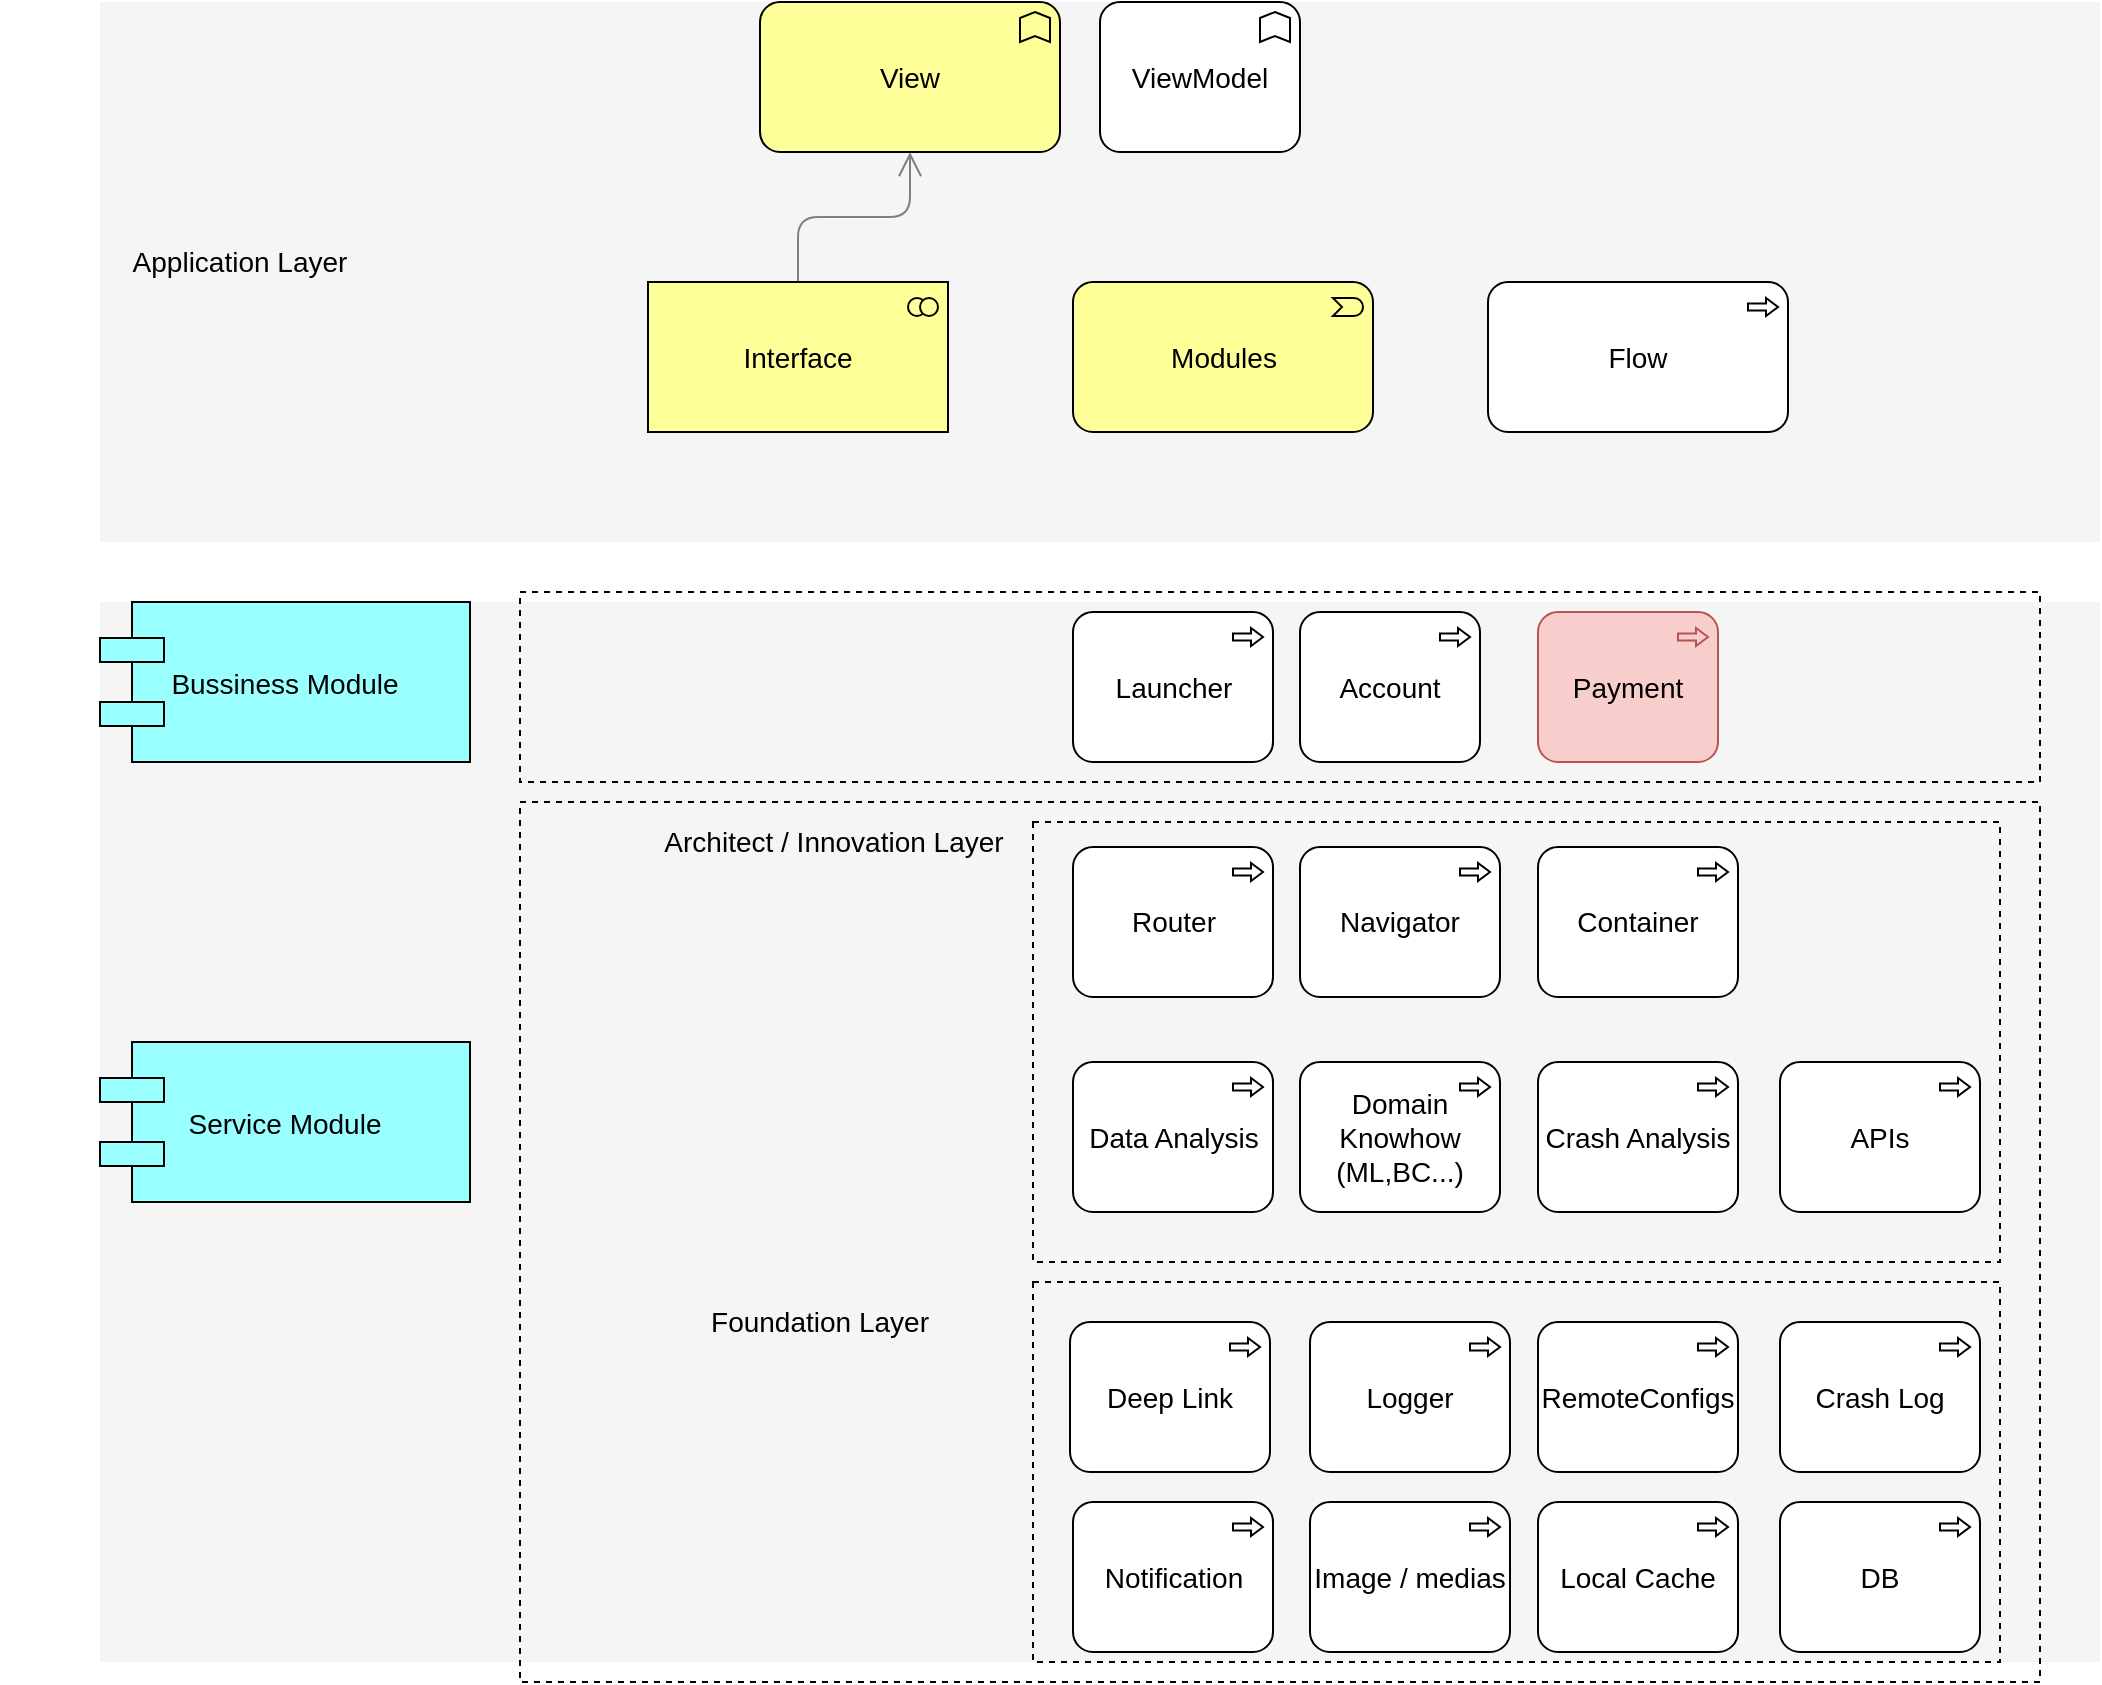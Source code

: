 <mxfile version="13.7.3" type="github">
  <diagram id="6I0OCvxSQrVGMHxT2VVA" name="Page-1">
    <mxGraphModel dx="1239" dy="807" grid="1" gridSize="10" guides="1" tooltips="1" connect="1" arrows="1" fold="1" page="1" pageScale="1" pageWidth="850" pageHeight="1100" math="0" shadow="0">
      <root>
        <mxCell id="0" />
        <mxCell id="1" parent="0" />
        <mxCell id="dKdSaXE48SgPbhcamS2K-31" value="" style="whiteSpace=wrap;html=1;strokeColor=none;strokeWidth=1;fillColor=#f5f5f5;fontSize=14;" parent="1" vertex="1">
          <mxGeometry x="310" y="500" width="1000" height="530" as="geometry" />
        </mxCell>
        <mxCell id="dKdSaXE48SgPbhcamS2K-32" value="" style="whiteSpace=wrap;html=1;strokeColor=none;strokeWidth=1;fillColor=#f5f5f5;fontSize=14;" parent="1" vertex="1">
          <mxGeometry x="310" y="200" width="1000" height="270" as="geometry" />
        </mxCell>
        <mxCell id="dKdSaXE48SgPbhcamS2K-46" style="edgeStyle=elbowEdgeStyle;rounded=1;elbow=vertical;html=1;startSize=10;endArrow=open;endFill=0;endSize=10;jettySize=auto;orthogonalLoop=1;strokeColor=#808080;fontSize=14;" parent="1" source="dKdSaXE48SgPbhcamS2K-55" target="dKdSaXE48SgPbhcamS2K-54" edge="1">
          <mxGeometry relative="1" as="geometry" />
        </mxCell>
        <mxCell id="dKdSaXE48SgPbhcamS2K-49" value="Bussiness Module" style="shape=component;align=center;fillColor=#99ffff;gradientColor=none;fontSize=14;" parent="1" vertex="1">
          <mxGeometry x="310" y="500" width="185" height="80" as="geometry" />
        </mxCell>
        <mxCell id="dKdSaXE48SgPbhcamS2K-51" value="Service Module" style="shape=component;align=center;fillColor=#99ffff;gradientColor=none;fontSize=14;" parent="1" vertex="1">
          <mxGeometry x="310" y="720" width="185" height="80" as="geometry" />
        </mxCell>
        <mxCell id="dKdSaXE48SgPbhcamS2K-54" value="View" style="html=1;whiteSpace=wrap;fillColor=#ffff99;shape=mxgraph.archimate3.application;appType=func;archiType=rounded;fontSize=14;" parent="1" vertex="1">
          <mxGeometry x="640" y="200" width="150" height="75" as="geometry" />
        </mxCell>
        <mxCell id="dKdSaXE48SgPbhcamS2K-56" value="Modules" style="html=1;whiteSpace=wrap;fillColor=#ffff99;shape=mxgraph.archimate3.application;appType=event;archiType=rounded;fontSize=14;" parent="1" vertex="1">
          <mxGeometry x="796.5" y="340" width="150" height="75" as="geometry" />
        </mxCell>
        <mxCell id="dKdSaXE48SgPbhcamS2K-57" value="Flow" style="html=1;whiteSpace=wrap;shape=mxgraph.archimate3.application;appType=proc;archiType=rounded;fontSize=14;" parent="1" vertex="1">
          <mxGeometry x="1004" y="340" width="150" height="75" as="geometry" />
        </mxCell>
        <mxCell id="dKdSaXE48SgPbhcamS2K-60" value="Application Layer" style="text;html=1;strokeColor=none;fillColor=none;align=center;verticalAlign=middle;whiteSpace=wrap;fontSize=14;" parent="1" vertex="1">
          <mxGeometry x="260" y="320" width="240" height="20" as="geometry" />
        </mxCell>
        <mxCell id="dKdSaXE48SgPbhcamS2K-55" value="Interface" style="html=1;whiteSpace=wrap;fillColor=#ffff99;shape=mxgraph.archimate3.application;appType=collab;archiType=square;fontSize=14;" parent="1" vertex="1">
          <mxGeometry x="584" y="340" width="150" height="75" as="geometry" />
        </mxCell>
        <mxCell id="H5xaVmF9Y_K5JrJkrrNT-2" value="ViewModel" style="html=1;whiteSpace=wrap;shape=mxgraph.archimate3.application;appType=func;archiType=rounded;fontSize=14;" vertex="1" parent="1">
          <mxGeometry x="810" y="200" width="100" height="75" as="geometry" />
        </mxCell>
        <mxCell id="H5xaVmF9Y_K5JrJkrrNT-3" value="Launcher" style="html=1;whiteSpace=wrap;shape=mxgraph.archimate3.application;appType=proc;archiType=rounded;fontSize=14;" vertex="1" parent="1">
          <mxGeometry x="796.5" y="505" width="100" height="75" as="geometry" />
        </mxCell>
        <mxCell id="H5xaVmF9Y_K5JrJkrrNT-4" value="Account" style="html=1;whiteSpace=wrap;shape=mxgraph.archimate3.application;appType=proc;archiType=rounded;fontSize=14;" vertex="1" parent="1">
          <mxGeometry x="910" y="505" width="90" height="75" as="geometry" />
        </mxCell>
        <mxCell id="H5xaVmF9Y_K5JrJkrrNT-5" value="Payment" style="html=1;whiteSpace=wrap;shape=mxgraph.archimate3.application;appType=proc;archiType=rounded;fontSize=14;fillColor=#f8cecc;strokeColor=#b85450;" vertex="1" parent="1">
          <mxGeometry x="1029" y="505" width="90" height="75" as="geometry" />
        </mxCell>
        <mxCell id="H5xaVmF9Y_K5JrJkrrNT-6" value="Router" style="html=1;whiteSpace=wrap;shape=mxgraph.archimate3.application;appType=proc;archiType=rounded;fontSize=14;" vertex="1" parent="1">
          <mxGeometry x="796.5" y="622.5" width="100" height="75" as="geometry" />
        </mxCell>
        <mxCell id="H5xaVmF9Y_K5JrJkrrNT-7" value="Navigator" style="html=1;whiteSpace=wrap;shape=mxgraph.archimate3.application;appType=proc;archiType=rounded;fontSize=14;" vertex="1" parent="1">
          <mxGeometry x="910" y="622.5" width="100" height="75" as="geometry" />
        </mxCell>
        <mxCell id="H5xaVmF9Y_K5JrJkrrNT-8" value="Data Analysis" style="html=1;whiteSpace=wrap;shape=mxgraph.archimate3.application;appType=proc;archiType=rounded;fontSize=14;" vertex="1" parent="1">
          <mxGeometry x="796.5" y="730" width="100" height="75" as="geometry" />
        </mxCell>
        <mxCell id="H5xaVmF9Y_K5JrJkrrNT-11" value="Deep Link" style="html=1;whiteSpace=wrap;shape=mxgraph.archimate3.application;appType=proc;archiType=rounded;fontSize=14;" vertex="1" parent="1">
          <mxGeometry x="795" y="860" width="100" height="75" as="geometry" />
        </mxCell>
        <mxCell id="H5xaVmF9Y_K5JrJkrrNT-12" value="Container" style="html=1;whiteSpace=wrap;shape=mxgraph.archimate3.application;appType=proc;archiType=rounded;fontSize=14;" vertex="1" parent="1">
          <mxGeometry x="1029" y="622.5" width="100" height="75" as="geometry" />
        </mxCell>
        <mxCell id="H5xaVmF9Y_K5JrJkrrNT-13" value="Logger" style="html=1;whiteSpace=wrap;shape=mxgraph.archimate3.application;appType=proc;archiType=rounded;fontSize=14;" vertex="1" parent="1">
          <mxGeometry x="915" y="860" width="100" height="75" as="geometry" />
        </mxCell>
        <mxCell id="H5xaVmF9Y_K5JrJkrrNT-14" value="RemoteConfigs" style="html=1;whiteSpace=wrap;shape=mxgraph.archimate3.application;appType=proc;archiType=rounded;fontSize=14;" vertex="1" parent="1">
          <mxGeometry x="1029" y="860" width="100" height="75" as="geometry" />
        </mxCell>
        <mxCell id="H5xaVmF9Y_K5JrJkrrNT-15" value="Crash Log" style="html=1;whiteSpace=wrap;shape=mxgraph.archimate3.application;appType=proc;archiType=rounded;fontSize=14;" vertex="1" parent="1">
          <mxGeometry x="1150" y="860" width="100" height="75" as="geometry" />
        </mxCell>
        <mxCell id="H5xaVmF9Y_K5JrJkrrNT-16" value="Domain Knowhow (ML,BC...)" style="html=1;whiteSpace=wrap;shape=mxgraph.archimate3.application;appType=proc;archiType=rounded;fontSize=14;" vertex="1" parent="1">
          <mxGeometry x="910" y="730" width="100" height="75" as="geometry" />
        </mxCell>
        <mxCell id="H5xaVmF9Y_K5JrJkrrNT-17" value="Crash Analysis" style="html=1;whiteSpace=wrap;shape=mxgraph.archimate3.application;appType=proc;archiType=rounded;fontSize=14;" vertex="1" parent="1">
          <mxGeometry x="1029" y="730" width="100" height="75" as="geometry" />
        </mxCell>
        <mxCell id="H5xaVmF9Y_K5JrJkrrNT-18" value="Notification" style="html=1;whiteSpace=wrap;shape=mxgraph.archimate3.application;appType=proc;archiType=rounded;fontSize=14;" vertex="1" parent="1">
          <mxGeometry x="796.5" y="950" width="100" height="75" as="geometry" />
        </mxCell>
        <mxCell id="H5xaVmF9Y_K5JrJkrrNT-19" value="Image / medias" style="html=1;whiteSpace=wrap;shape=mxgraph.archimate3.application;appType=proc;archiType=rounded;fontSize=14;" vertex="1" parent="1">
          <mxGeometry x="915" y="950" width="100" height="75" as="geometry" />
        </mxCell>
        <mxCell id="H5xaVmF9Y_K5JrJkrrNT-20" value="Local Cache" style="html=1;whiteSpace=wrap;shape=mxgraph.archimate3.application;appType=proc;archiType=rounded;fontSize=14;" vertex="1" parent="1">
          <mxGeometry x="1029" y="950" width="100" height="75" as="geometry" />
        </mxCell>
        <mxCell id="H5xaVmF9Y_K5JrJkrrNT-21" value="APIs" style="html=1;whiteSpace=wrap;shape=mxgraph.archimate3.application;appType=proc;archiType=rounded;fontSize=14;" vertex="1" parent="1">
          <mxGeometry x="1150" y="730" width="100" height="75" as="geometry" />
        </mxCell>
        <mxCell id="H5xaVmF9Y_K5JrJkrrNT-22" value="DB" style="html=1;whiteSpace=wrap;shape=mxgraph.archimate3.application;appType=proc;archiType=rounded;fontSize=14;" vertex="1" parent="1">
          <mxGeometry x="1150" y="950" width="100" height="75" as="geometry" />
        </mxCell>
        <mxCell id="H5xaVmF9Y_K5JrJkrrNT-23" value="" style="rounded=0;whiteSpace=wrap;html=1;fillColor=none;dashed=1;" vertex="1" parent="1">
          <mxGeometry x="776.5" y="610" width="483.5" height="220" as="geometry" />
        </mxCell>
        <mxCell id="H5xaVmF9Y_K5JrJkrrNT-24" value="" style="rounded=0;whiteSpace=wrap;html=1;fillColor=none;dashed=1;" vertex="1" parent="1">
          <mxGeometry x="776.5" y="840" width="483.5" height="190" as="geometry" />
        </mxCell>
        <mxCell id="H5xaVmF9Y_K5JrJkrrNT-25" value="" style="rounded=0;whiteSpace=wrap;html=1;fillColor=none;dashed=1;" vertex="1" parent="1">
          <mxGeometry x="520" y="600" width="760" height="440" as="geometry" />
        </mxCell>
        <mxCell id="H5xaVmF9Y_K5JrJkrrNT-26" value="" style="rounded=0;whiteSpace=wrap;html=1;fillColor=none;dashed=1;" vertex="1" parent="1">
          <mxGeometry x="520" y="495" width="760" height="95" as="geometry" />
        </mxCell>
        <mxCell id="H5xaVmF9Y_K5JrJkrrNT-27" value="Architect / Innovation Layer" style="text;html=1;strokeColor=none;fillColor=none;align=center;verticalAlign=middle;whiteSpace=wrap;fontSize=14;" vertex="1" parent="1">
          <mxGeometry x="556.5" y="610" width="240" height="20" as="geometry" />
        </mxCell>
        <mxCell id="H5xaVmF9Y_K5JrJkrrNT-28" value="Foundation Layer" style="text;html=1;strokeColor=none;fillColor=none;align=center;verticalAlign=middle;whiteSpace=wrap;fontSize=14;" vertex="1" parent="1">
          <mxGeometry x="570" y="850" width="200" height="20" as="geometry" />
        </mxCell>
      </root>
    </mxGraphModel>
  </diagram>
</mxfile>
